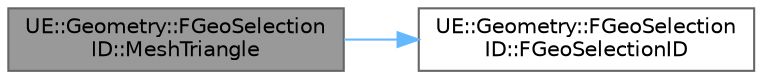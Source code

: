 digraph "UE::Geometry::FGeoSelectionID::MeshTriangle"
{
 // INTERACTIVE_SVG=YES
 // LATEX_PDF_SIZE
  bgcolor="transparent";
  edge [fontname=Helvetica,fontsize=10,labelfontname=Helvetica,labelfontsize=10];
  node [fontname=Helvetica,fontsize=10,shape=box,height=0.2,width=0.4];
  rankdir="LR";
  Node1 [id="Node000001",label="UE::Geometry::FGeoSelection\lID::MeshTriangle",height=0.2,width=0.4,color="gray40", fillcolor="grey60", style="filled", fontcolor="black",tooltip=" "];
  Node1 -> Node2 [id="edge1_Node000001_Node000002",color="steelblue1",style="solid",tooltip=" "];
  Node2 [id="Node000002",label="UE::Geometry::FGeoSelection\lID::FGeoSelectionID",height=0.2,width=0.4,color="grey40", fillcolor="white", style="filled",URL="$d4/d79/structUE_1_1Geometry_1_1FGeoSelectionID.html#a3540e061ed4a2a4f2e520285e406eecf",tooltip=" "];
}
